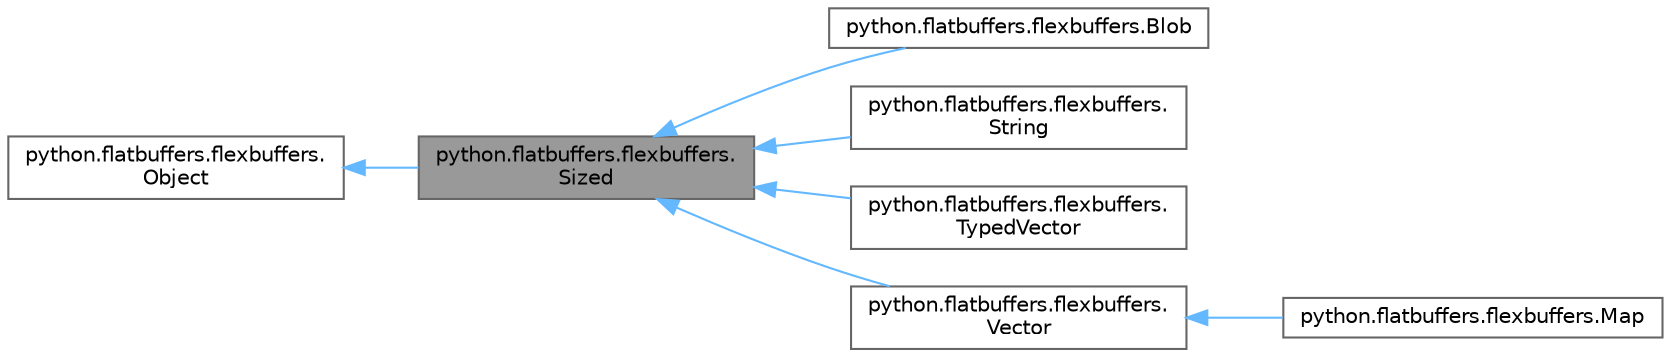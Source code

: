 digraph "python.flatbuffers.flexbuffers.Sized"
{
 // LATEX_PDF_SIZE
  bgcolor="transparent";
  edge [fontname=Helvetica,fontsize=10,labelfontname=Helvetica,labelfontsize=10];
  node [fontname=Helvetica,fontsize=10,shape=box,height=0.2,width=0.4];
  rankdir="LR";
  Node1 [id="Node000001",label="python.flatbuffers.flexbuffers.\lSized",height=0.2,width=0.4,color="gray40", fillcolor="grey60", style="filled", fontcolor="black",tooltip=" "];
  Node2 -> Node1 [id="edge1_Node000001_Node000002",dir="back",color="steelblue1",style="solid",tooltip=" "];
  Node2 [id="Node000002",label="python.flatbuffers.flexbuffers.\lObject",height=0.2,width=0.4,color="gray40", fillcolor="white", style="filled",URL="$classpython_1_1flatbuffers_1_1flexbuffers_1_1Object.html",tooltip=" "];
  Node1 -> Node3 [id="edge2_Node000001_Node000003",dir="back",color="steelblue1",style="solid",tooltip=" "];
  Node3 [id="Node000003",label="python.flatbuffers.flexbuffers.Blob",height=0.2,width=0.4,color="gray40", fillcolor="white", style="filled",URL="$classpython_1_1flatbuffers_1_1flexbuffers_1_1Blob.html",tooltip=" "];
  Node1 -> Node4 [id="edge3_Node000001_Node000004",dir="back",color="steelblue1",style="solid",tooltip=" "];
  Node4 [id="Node000004",label="python.flatbuffers.flexbuffers.\lString",height=0.2,width=0.4,color="gray40", fillcolor="white", style="filled",URL="$classpython_1_1flatbuffers_1_1flexbuffers_1_1String.html",tooltip=" "];
  Node1 -> Node5 [id="edge4_Node000001_Node000005",dir="back",color="steelblue1",style="solid",tooltip=" "];
  Node5 [id="Node000005",label="python.flatbuffers.flexbuffers.\lTypedVector",height=0.2,width=0.4,color="gray40", fillcolor="white", style="filled",URL="$classpython_1_1flatbuffers_1_1flexbuffers_1_1TypedVector.html",tooltip=" "];
  Node1 -> Node6 [id="edge5_Node000001_Node000006",dir="back",color="steelblue1",style="solid",tooltip=" "];
  Node6 [id="Node000006",label="python.flatbuffers.flexbuffers.\lVector",height=0.2,width=0.4,color="gray40", fillcolor="white", style="filled",URL="$classpython_1_1flatbuffers_1_1flexbuffers_1_1Vector.html",tooltip=" "];
  Node6 -> Node7 [id="edge6_Node000006_Node000007",dir="back",color="steelblue1",style="solid",tooltip=" "];
  Node7 [id="Node000007",label="python.flatbuffers.flexbuffers.Map",height=0.2,width=0.4,color="gray40", fillcolor="white", style="filled",URL="$classpython_1_1flatbuffers_1_1flexbuffers_1_1Map.html",tooltip=" "];
}
